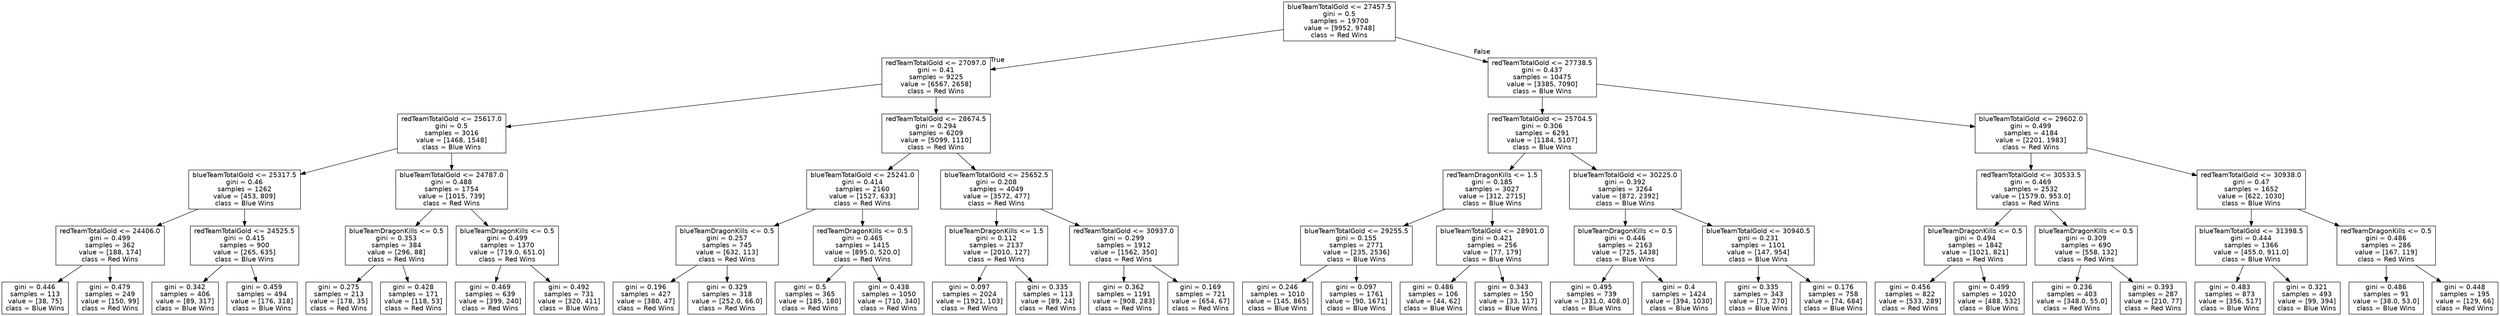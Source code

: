 digraph Tree {
node [shape=box, fontname="helvetica"] ;
edge [fontname="helvetica"] ;
0 [label="blueTeamTotalGold <= 27457.5\ngini = 0.5\nsamples = 19700\nvalue = [9952, 9748]\nclass = Red Wins"] ;
1 [label="redTeamTotalGold <= 27097.0\ngini = 0.41\nsamples = 9225\nvalue = [6567, 2658]\nclass = Red Wins"] ;
0 -> 1 [labeldistance=2.5, labelangle=45, headlabel="True"] ;
2 [label="redTeamTotalGold <= 25617.0\ngini = 0.5\nsamples = 3016\nvalue = [1468, 1548]\nclass = Blue Wins"] ;
1 -> 2 ;
3 [label="blueTeamTotalGold <= 25317.5\ngini = 0.46\nsamples = 1262\nvalue = [453, 809]\nclass = Blue Wins"] ;
2 -> 3 ;
4 [label="redTeamTotalGold <= 24406.0\ngini = 0.499\nsamples = 362\nvalue = [188, 174]\nclass = Red Wins"] ;
3 -> 4 ;
5 [label="gini = 0.446\nsamples = 113\nvalue = [38, 75]\nclass = Blue Wins"] ;
4 -> 5 ;
6 [label="gini = 0.479\nsamples = 249\nvalue = [150, 99]\nclass = Red Wins"] ;
4 -> 6 ;
7 [label="redTeamTotalGold <= 24525.5\ngini = 0.415\nsamples = 900\nvalue = [265, 635]\nclass = Blue Wins"] ;
3 -> 7 ;
8 [label="gini = 0.342\nsamples = 406\nvalue = [89, 317]\nclass = Blue Wins"] ;
7 -> 8 ;
9 [label="gini = 0.459\nsamples = 494\nvalue = [176, 318]\nclass = Blue Wins"] ;
7 -> 9 ;
10 [label="blueTeamTotalGold <= 24787.0\ngini = 0.488\nsamples = 1754\nvalue = [1015, 739]\nclass = Red Wins"] ;
2 -> 10 ;
11 [label="blueTeamDragonKills <= 0.5\ngini = 0.353\nsamples = 384\nvalue = [296, 88]\nclass = Red Wins"] ;
10 -> 11 ;
12 [label="gini = 0.275\nsamples = 213\nvalue = [178, 35]\nclass = Red Wins"] ;
11 -> 12 ;
13 [label="gini = 0.428\nsamples = 171\nvalue = [118, 53]\nclass = Red Wins"] ;
11 -> 13 ;
14 [label="blueTeamDragonKills <= 0.5\ngini = 0.499\nsamples = 1370\nvalue = [719.0, 651.0]\nclass = Red Wins"] ;
10 -> 14 ;
15 [label="gini = 0.469\nsamples = 639\nvalue = [399, 240]\nclass = Red Wins"] ;
14 -> 15 ;
16 [label="gini = 0.492\nsamples = 731\nvalue = [320, 411]\nclass = Blue Wins"] ;
14 -> 16 ;
17 [label="redTeamTotalGold <= 28674.5\ngini = 0.294\nsamples = 6209\nvalue = [5099, 1110]\nclass = Red Wins"] ;
1 -> 17 ;
18 [label="blueTeamTotalGold <= 25241.0\ngini = 0.414\nsamples = 2160\nvalue = [1527, 633]\nclass = Red Wins"] ;
17 -> 18 ;
19 [label="blueTeamDragonKills <= 0.5\ngini = 0.257\nsamples = 745\nvalue = [632, 113]\nclass = Red Wins"] ;
18 -> 19 ;
20 [label="gini = 0.196\nsamples = 427\nvalue = [380, 47]\nclass = Red Wins"] ;
19 -> 20 ;
21 [label="gini = 0.329\nsamples = 318\nvalue = [252.0, 66.0]\nclass = Red Wins"] ;
19 -> 21 ;
22 [label="redTeamDragonKills <= 0.5\ngini = 0.465\nsamples = 1415\nvalue = [895.0, 520.0]\nclass = Red Wins"] ;
18 -> 22 ;
23 [label="gini = 0.5\nsamples = 365\nvalue = [185, 180]\nclass = Red Wins"] ;
22 -> 23 ;
24 [label="gini = 0.438\nsamples = 1050\nvalue = [710, 340]\nclass = Red Wins"] ;
22 -> 24 ;
25 [label="blueTeamTotalGold <= 25652.5\ngini = 0.208\nsamples = 4049\nvalue = [3572, 477]\nclass = Red Wins"] ;
17 -> 25 ;
26 [label="blueTeamDragonKills <= 1.5\ngini = 0.112\nsamples = 2137\nvalue = [2010, 127]\nclass = Red Wins"] ;
25 -> 26 ;
27 [label="gini = 0.097\nsamples = 2024\nvalue = [1921, 103]\nclass = Red Wins"] ;
26 -> 27 ;
28 [label="gini = 0.335\nsamples = 113\nvalue = [89, 24]\nclass = Red Wins"] ;
26 -> 28 ;
29 [label="redTeamTotalGold <= 30937.0\ngini = 0.299\nsamples = 1912\nvalue = [1562, 350]\nclass = Red Wins"] ;
25 -> 29 ;
30 [label="gini = 0.362\nsamples = 1191\nvalue = [908, 283]\nclass = Red Wins"] ;
29 -> 30 ;
31 [label="gini = 0.169\nsamples = 721\nvalue = [654, 67]\nclass = Red Wins"] ;
29 -> 31 ;
32 [label="redTeamTotalGold <= 27738.5\ngini = 0.437\nsamples = 10475\nvalue = [3385, 7090]\nclass = Blue Wins"] ;
0 -> 32 [labeldistance=2.5, labelangle=-45, headlabel="False"] ;
33 [label="redTeamTotalGold <= 25704.5\ngini = 0.306\nsamples = 6291\nvalue = [1184, 5107]\nclass = Blue Wins"] ;
32 -> 33 ;
34 [label="redTeamDragonKills <= 1.5\ngini = 0.185\nsamples = 3027\nvalue = [312, 2715]\nclass = Blue Wins"] ;
33 -> 34 ;
35 [label="blueTeamTotalGold <= 29255.5\ngini = 0.155\nsamples = 2771\nvalue = [235, 2536]\nclass = Blue Wins"] ;
34 -> 35 ;
36 [label="gini = 0.246\nsamples = 1010\nvalue = [145, 865]\nclass = Blue Wins"] ;
35 -> 36 ;
37 [label="gini = 0.097\nsamples = 1761\nvalue = [90, 1671]\nclass = Blue Wins"] ;
35 -> 37 ;
38 [label="blueTeamTotalGold <= 28901.0\ngini = 0.421\nsamples = 256\nvalue = [77, 179]\nclass = Blue Wins"] ;
34 -> 38 ;
39 [label="gini = 0.486\nsamples = 106\nvalue = [44, 62]\nclass = Blue Wins"] ;
38 -> 39 ;
40 [label="gini = 0.343\nsamples = 150\nvalue = [33, 117]\nclass = Blue Wins"] ;
38 -> 40 ;
41 [label="blueTeamTotalGold <= 30225.0\ngini = 0.392\nsamples = 3264\nvalue = [872, 2392]\nclass = Blue Wins"] ;
33 -> 41 ;
42 [label="blueTeamDragonKills <= 0.5\ngini = 0.446\nsamples = 2163\nvalue = [725, 1438]\nclass = Blue Wins"] ;
41 -> 42 ;
43 [label="gini = 0.495\nsamples = 739\nvalue = [331.0, 408.0]\nclass = Blue Wins"] ;
42 -> 43 ;
44 [label="gini = 0.4\nsamples = 1424\nvalue = [394, 1030]\nclass = Blue Wins"] ;
42 -> 44 ;
45 [label="blueTeamTotalGold <= 30940.5\ngini = 0.231\nsamples = 1101\nvalue = [147, 954]\nclass = Blue Wins"] ;
41 -> 45 ;
46 [label="gini = 0.335\nsamples = 343\nvalue = [73, 270]\nclass = Blue Wins"] ;
45 -> 46 ;
47 [label="gini = 0.176\nsamples = 758\nvalue = [74, 684]\nclass = Blue Wins"] ;
45 -> 47 ;
48 [label="blueTeamTotalGold <= 29602.0\ngini = 0.499\nsamples = 4184\nvalue = [2201, 1983]\nclass = Red Wins"] ;
32 -> 48 ;
49 [label="redTeamTotalGold <= 30533.5\ngini = 0.469\nsamples = 2532\nvalue = [1579.0, 953.0]\nclass = Red Wins"] ;
48 -> 49 ;
50 [label="blueTeamDragonKills <= 0.5\ngini = 0.494\nsamples = 1842\nvalue = [1021, 821]\nclass = Red Wins"] ;
49 -> 50 ;
51 [label="gini = 0.456\nsamples = 822\nvalue = [533, 289]\nclass = Red Wins"] ;
50 -> 51 ;
52 [label="gini = 0.499\nsamples = 1020\nvalue = [488, 532]\nclass = Blue Wins"] ;
50 -> 52 ;
53 [label="blueTeamDragonKills <= 0.5\ngini = 0.309\nsamples = 690\nvalue = [558, 132]\nclass = Red Wins"] ;
49 -> 53 ;
54 [label="gini = 0.236\nsamples = 403\nvalue = [348.0, 55.0]\nclass = Red Wins"] ;
53 -> 54 ;
55 [label="gini = 0.393\nsamples = 287\nvalue = [210, 77]\nclass = Red Wins"] ;
53 -> 55 ;
56 [label="redTeamTotalGold <= 30938.0\ngini = 0.47\nsamples = 1652\nvalue = [622, 1030]\nclass = Blue Wins"] ;
48 -> 56 ;
57 [label="blueTeamTotalGold <= 31398.5\ngini = 0.444\nsamples = 1366\nvalue = [455.0, 911.0]\nclass = Blue Wins"] ;
56 -> 57 ;
58 [label="gini = 0.483\nsamples = 873\nvalue = [356, 517]\nclass = Blue Wins"] ;
57 -> 58 ;
59 [label="gini = 0.321\nsamples = 493\nvalue = [99, 394]\nclass = Blue Wins"] ;
57 -> 59 ;
60 [label="redTeamDragonKills <= 0.5\ngini = 0.486\nsamples = 286\nvalue = [167, 119]\nclass = Red Wins"] ;
56 -> 60 ;
61 [label="gini = 0.486\nsamples = 91\nvalue = [38.0, 53.0]\nclass = Blue Wins"] ;
60 -> 61 ;
62 [label="gini = 0.448\nsamples = 195\nvalue = [129, 66]\nclass = Red Wins"] ;
60 -> 62 ;
}